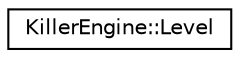 digraph "Graphical Class Hierarchy"
{
  edge [fontname="Helvetica",fontsize="10",labelfontname="Helvetica",labelfontsize="10"];
  node [fontname="Helvetica",fontsize="10",shape=record];
  rankdir="LR";
  Node0 [label="KillerEngine::Level",height=0.2,width=0.4,color="black", fillcolor="white", style="filled",URL="$class_killer_engine_1_1_level.html"];
}

